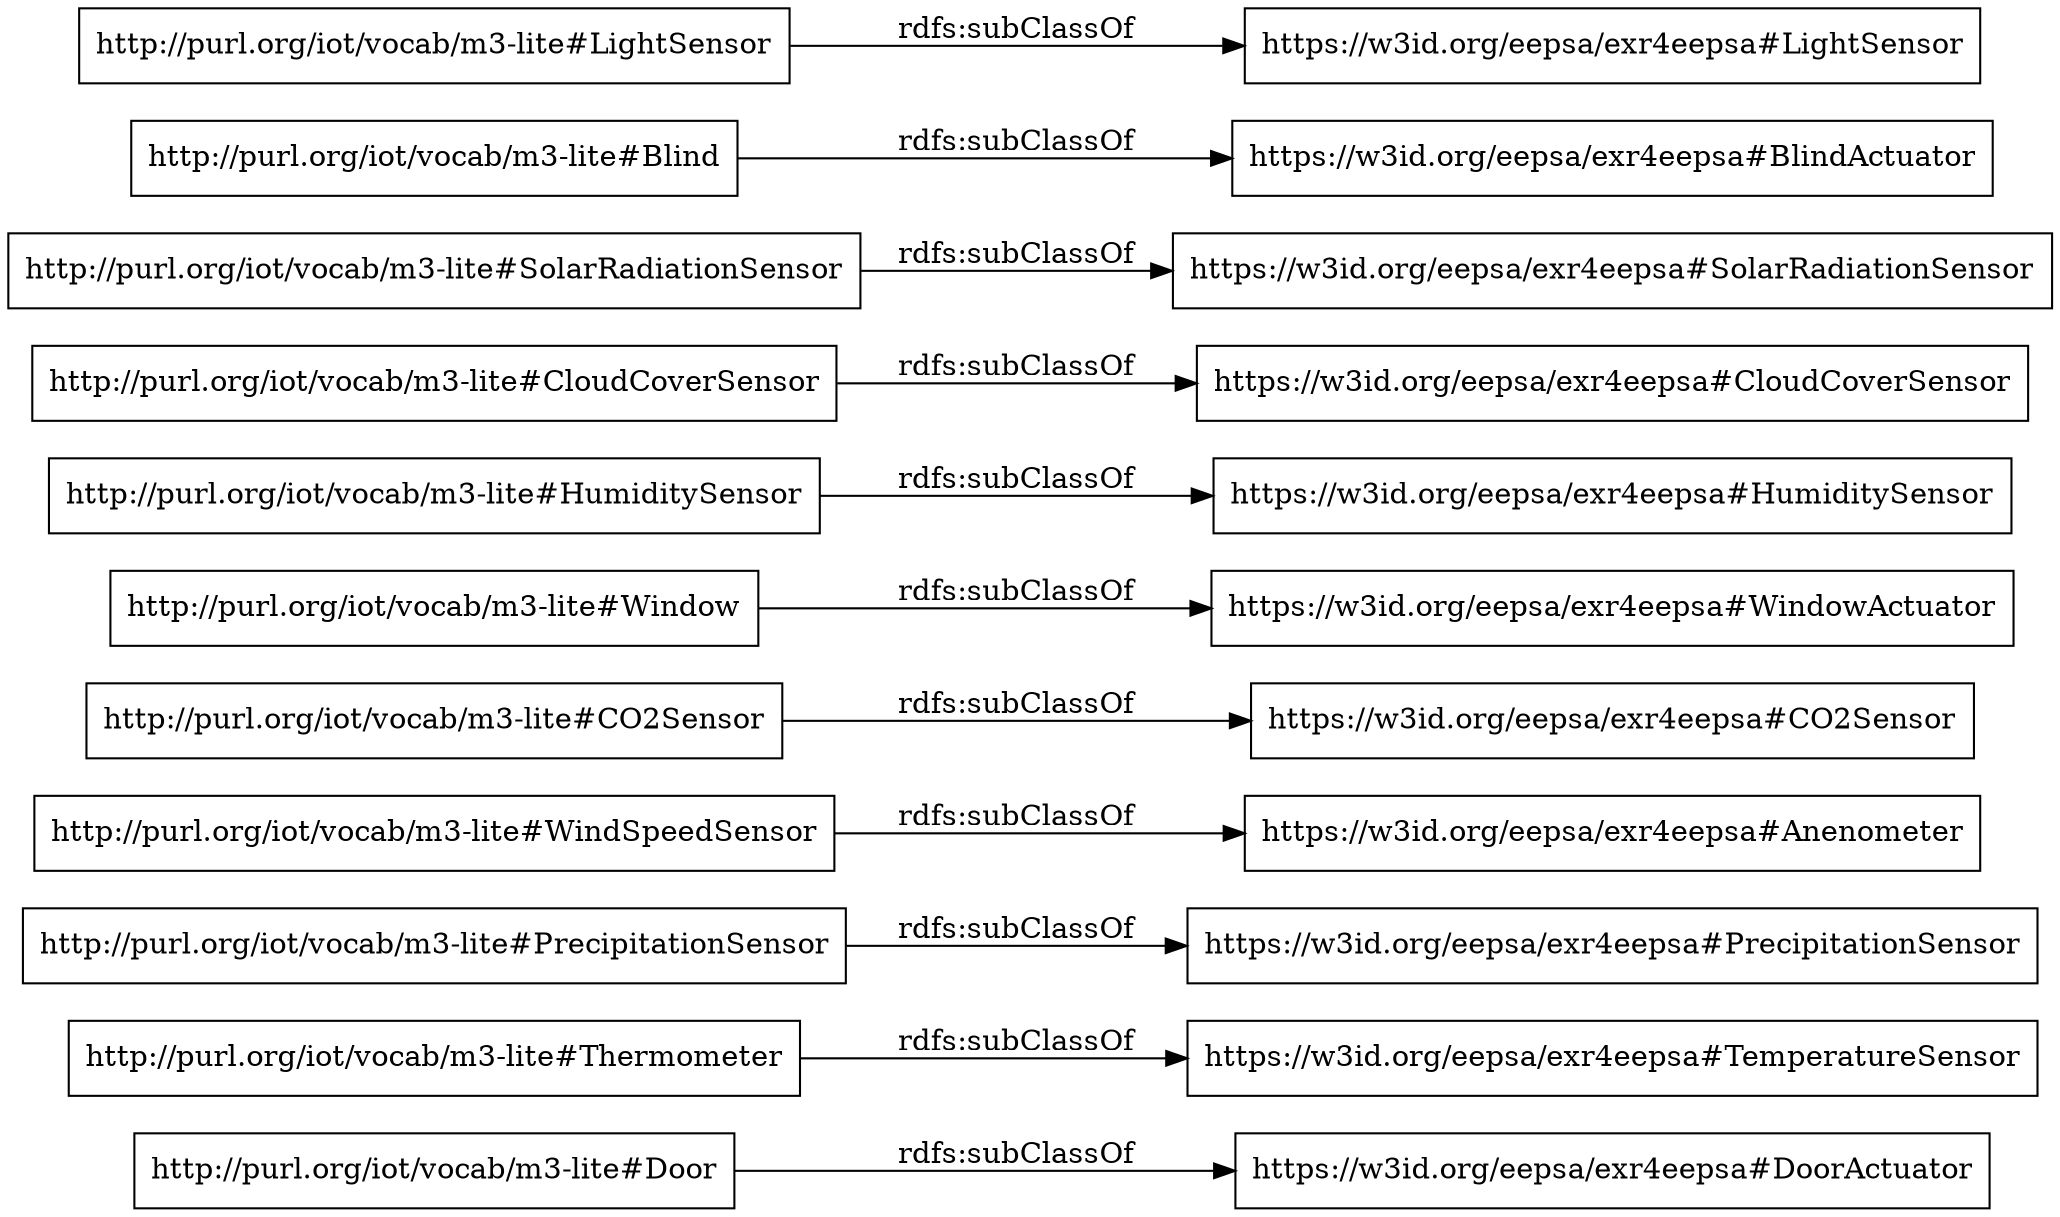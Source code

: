 digraph ar2dtool_diagram { 
rankdir=LR;
size="1000"
node [shape = rectangle, color="black"]; "http://purl.org/iot/vocab/m3-lite#Door" "http://purl.org/iot/vocab/m3-lite#Thermometer" "https://w3id.org/eepsa/exr4eepsa#PrecipitationSensor" "https://w3id.org/eepsa/exr4eepsa#Anenometer" "https://w3id.org/eepsa/exr4eepsa#CO2Sensor" "https://w3id.org/eepsa/exr4eepsa#TemperatureSensor" "https://w3id.org/eepsa/exr4eepsa#WindowActuator" "http://purl.org/iot/vocab/m3-lite#CO2Sensor" "https://w3id.org/eepsa/exr4eepsa#DoorActuator" "http://purl.org/iot/vocab/m3-lite#HumiditySensor" "https://w3id.org/eepsa/exr4eepsa#CloudCoverSensor" "https://w3id.org/eepsa/exr4eepsa#SolarRadiationSensor" "http://purl.org/iot/vocab/m3-lite#Blind" "http://purl.org/iot/vocab/m3-lite#Window" "https://w3id.org/eepsa/exr4eepsa#BlindActuator" "http://purl.org/iot/vocab/m3-lite#WindSpeedSensor" "http://purl.org/iot/vocab/m3-lite#LightSensor" "https://w3id.org/eepsa/exr4eepsa#LightSensor" "http://purl.org/iot/vocab/m3-lite#PrecipitationSensor" "http://purl.org/iot/vocab/m3-lite#CloudCoverSensor" "http://purl.org/iot/vocab/m3-lite#SolarRadiationSensor" "https://w3id.org/eepsa/exr4eepsa#HumiditySensor" ; /*classes style*/
	"http://purl.org/iot/vocab/m3-lite#WindSpeedSensor" -> "https://w3id.org/eepsa/exr4eepsa#Anenometer" [ label = "rdfs:subClassOf" ];
	"http://purl.org/iot/vocab/m3-lite#PrecipitationSensor" -> "https://w3id.org/eepsa/exr4eepsa#PrecipitationSensor" [ label = "rdfs:subClassOf" ];
	"http://purl.org/iot/vocab/m3-lite#Thermometer" -> "https://w3id.org/eepsa/exr4eepsa#TemperatureSensor" [ label = "rdfs:subClassOf" ];
	"http://purl.org/iot/vocab/m3-lite#CloudCoverSensor" -> "https://w3id.org/eepsa/exr4eepsa#CloudCoverSensor" [ label = "rdfs:subClassOf" ];
	"http://purl.org/iot/vocab/m3-lite#Window" -> "https://w3id.org/eepsa/exr4eepsa#WindowActuator" [ label = "rdfs:subClassOf" ];
	"http://purl.org/iot/vocab/m3-lite#Door" -> "https://w3id.org/eepsa/exr4eepsa#DoorActuator" [ label = "rdfs:subClassOf" ];
	"http://purl.org/iot/vocab/m3-lite#CO2Sensor" -> "https://w3id.org/eepsa/exr4eepsa#CO2Sensor" [ label = "rdfs:subClassOf" ];
	"http://purl.org/iot/vocab/m3-lite#HumiditySensor" -> "https://w3id.org/eepsa/exr4eepsa#HumiditySensor" [ label = "rdfs:subClassOf" ];
	"http://purl.org/iot/vocab/m3-lite#LightSensor" -> "https://w3id.org/eepsa/exr4eepsa#LightSensor" [ label = "rdfs:subClassOf" ];
	"http://purl.org/iot/vocab/m3-lite#Blind" -> "https://w3id.org/eepsa/exr4eepsa#BlindActuator" [ label = "rdfs:subClassOf" ];
	"http://purl.org/iot/vocab/m3-lite#SolarRadiationSensor" -> "https://w3id.org/eepsa/exr4eepsa#SolarRadiationSensor" [ label = "rdfs:subClassOf" ];

}
